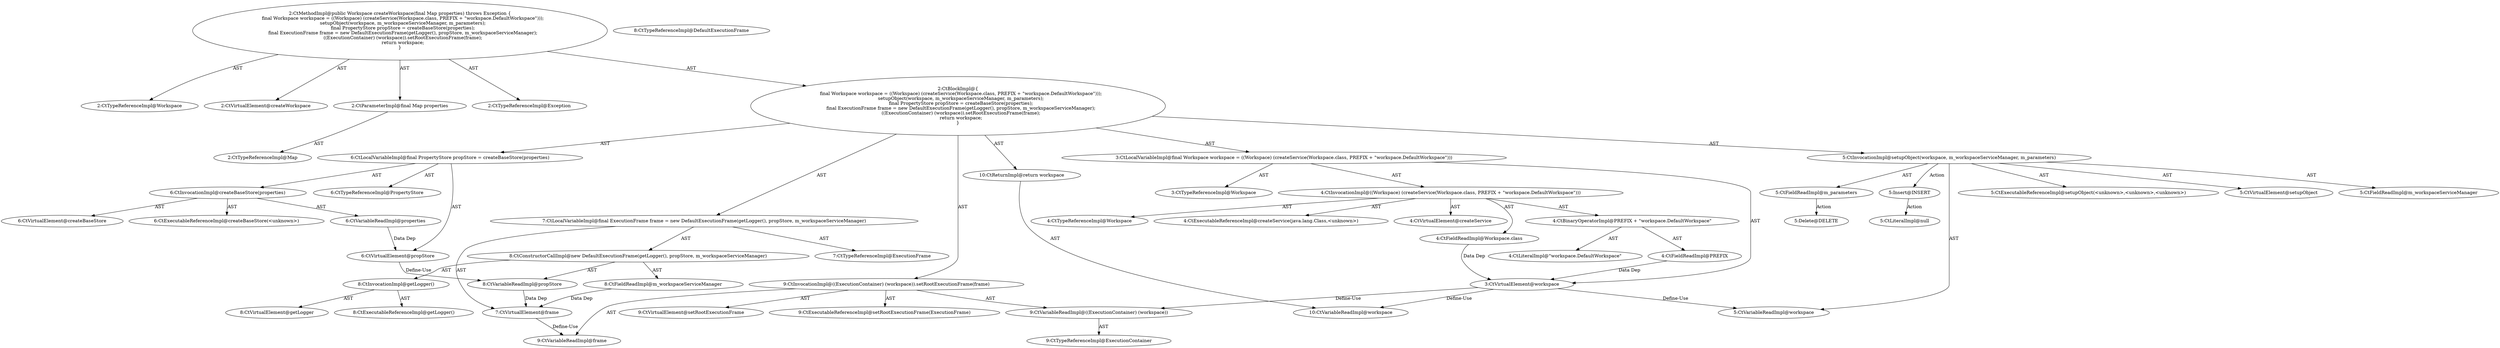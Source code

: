 digraph "createWorkspace#?,Map" {
0 [label="2:CtTypeReferenceImpl@Workspace" shape=ellipse]
1 [label="2:CtVirtualElement@createWorkspace" shape=ellipse]
2 [label="2:CtParameterImpl@final Map properties" shape=ellipse]
3 [label="2:CtTypeReferenceImpl@Map" shape=ellipse]
4 [label="2:CtTypeReferenceImpl@Exception" shape=ellipse]
5 [label="3:CtTypeReferenceImpl@Workspace" shape=ellipse]
6 [label="4:CtExecutableReferenceImpl@createService(java.lang.Class,<unknown>)" shape=ellipse]
7 [label="4:CtVirtualElement@createService" shape=ellipse]
8 [label="4:CtFieldReadImpl@Workspace.class" shape=ellipse]
9 [label="4:CtFieldReadImpl@PREFIX" shape=ellipse]
10 [label="4:CtLiteralImpl@\"workspace.DefaultWorkspace\"" shape=ellipse]
11 [label="4:CtBinaryOperatorImpl@PREFIX + \"workspace.DefaultWorkspace\"" shape=ellipse]
12 [label="4:CtInvocationImpl@((Workspace) (createService(Workspace.class, PREFIX + \"workspace.DefaultWorkspace\")))" shape=ellipse]
13 [label="4:CtTypeReferenceImpl@Workspace" shape=ellipse]
14 [label="3:CtVirtualElement@workspace" shape=ellipse]
15 [label="3:CtLocalVariableImpl@final Workspace workspace = ((Workspace) (createService(Workspace.class, PREFIX + \"workspace.DefaultWorkspace\")))" shape=ellipse]
16 [label="5:CtExecutableReferenceImpl@setupObject(<unknown>,<unknown>,<unknown>)" shape=ellipse]
17 [label="5:CtVirtualElement@setupObject" shape=ellipse]
18 [label="5:CtVariableReadImpl@workspace" shape=ellipse]
19 [label="5:CtFieldReadImpl@m_workspaceServiceManager" shape=ellipse]
20 [label="5:CtFieldReadImpl@m_parameters" shape=ellipse]
21 [label="5:CtInvocationImpl@setupObject(workspace, m_workspaceServiceManager, m_parameters)" shape=ellipse]
22 [label="6:CtTypeReferenceImpl@PropertyStore" shape=ellipse]
23 [label="6:CtExecutableReferenceImpl@createBaseStore(<unknown>)" shape=ellipse]
24 [label="6:CtVirtualElement@createBaseStore" shape=ellipse]
25 [label="6:CtVariableReadImpl@properties" shape=ellipse]
26 [label="6:CtInvocationImpl@createBaseStore(properties)" shape=ellipse]
27 [label="6:CtVirtualElement@propStore" shape=ellipse]
28 [label="6:CtLocalVariableImpl@final PropertyStore propStore = createBaseStore(properties)" shape=ellipse]
29 [label="7:CtTypeReferenceImpl@ExecutionFrame" shape=ellipse]
30 [label="8:CtTypeReferenceImpl@DefaultExecutionFrame" shape=ellipse]
31 [label="8:CtExecutableReferenceImpl@getLogger()" shape=ellipse]
32 [label="8:CtVirtualElement@getLogger" shape=ellipse]
33 [label="8:CtInvocationImpl@getLogger()" shape=ellipse]
34 [label="8:CtVariableReadImpl@propStore" shape=ellipse]
35 [label="8:CtFieldReadImpl@m_workspaceServiceManager" shape=ellipse]
36 [label="8:CtConstructorCallImpl@new DefaultExecutionFrame(getLogger(), propStore, m_workspaceServiceManager)" shape=ellipse]
37 [label="7:CtVirtualElement@frame" shape=ellipse]
38 [label="7:CtLocalVariableImpl@final ExecutionFrame frame = new DefaultExecutionFrame(getLogger(), propStore, m_workspaceServiceManager)" shape=ellipse]
39 [label="9:CtExecutableReferenceImpl@setRootExecutionFrame(ExecutionFrame)" shape=ellipse]
40 [label="9:CtVirtualElement@setRootExecutionFrame" shape=ellipse]
41 [label="9:CtVariableReadImpl@((ExecutionContainer) (workspace))" shape=ellipse]
42 [label="9:CtTypeReferenceImpl@ExecutionContainer" shape=ellipse]
43 [label="9:CtVariableReadImpl@frame" shape=ellipse]
44 [label="9:CtInvocationImpl@((ExecutionContainer) (workspace)).setRootExecutionFrame(frame)" shape=ellipse]
45 [label="10:CtVariableReadImpl@workspace" shape=ellipse]
46 [label="10:CtReturnImpl@return workspace" shape=ellipse]
47 [label="2:CtBlockImpl@\{
    final Workspace workspace = ((Workspace) (createService(Workspace.class, PREFIX + \"workspace.DefaultWorkspace\")));
    setupObject(workspace, m_workspaceServiceManager, m_parameters);
    final PropertyStore propStore = createBaseStore(properties);
    final ExecutionFrame frame = new DefaultExecutionFrame(getLogger(), propStore, m_workspaceServiceManager);
    ((ExecutionContainer) (workspace)).setRootExecutionFrame(frame);
    return workspace;
\}" shape=ellipse]
48 [label="2:CtMethodImpl@public Workspace createWorkspace(final Map properties) throws Exception \{
    final Workspace workspace = ((Workspace) (createService(Workspace.class, PREFIX + \"workspace.DefaultWorkspace\")));
    setupObject(workspace, m_workspaceServiceManager, m_parameters);
    final PropertyStore propStore = createBaseStore(properties);
    final ExecutionFrame frame = new DefaultExecutionFrame(getLogger(), propStore, m_workspaceServiceManager);
    ((ExecutionContainer) (workspace)).setRootExecutionFrame(frame);
    return workspace;
\}" shape=ellipse]
49 [label="5:Delete@DELETE" shape=ellipse]
50 [label="5:Insert@INSERT" shape=ellipse]
51 [label="5:CtLiteralImpl@null" shape=ellipse]
2 -> 3 [label="AST"];
8 -> 14 [label="Data Dep"];
9 -> 14 [label="Data Dep"];
11 -> 9 [label="AST"];
11 -> 10 [label="AST"];
12 -> 7 [label="AST"];
12 -> 13 [label="AST"];
12 -> 6 [label="AST"];
12 -> 8 [label="AST"];
12 -> 11 [label="AST"];
14 -> 18 [label="Define-Use"];
14 -> 41 [label="Define-Use"];
14 -> 45 [label="Define-Use"];
15 -> 14 [label="AST"];
15 -> 5 [label="AST"];
15 -> 12 [label="AST"];
20 -> 49 [label="Action"];
21 -> 17 [label="AST"];
21 -> 16 [label="AST"];
21 -> 18 [label="AST"];
21 -> 19 [label="AST"];
21 -> 20 [label="AST"];
21 -> 50 [label="Action"];
25 -> 27 [label="Data Dep"];
26 -> 24 [label="AST"];
26 -> 23 [label="AST"];
26 -> 25 [label="AST"];
27 -> 34 [label="Define-Use"];
28 -> 27 [label="AST"];
28 -> 22 [label="AST"];
28 -> 26 [label="AST"];
33 -> 32 [label="AST"];
33 -> 31 [label="AST"];
34 -> 37 [label="Data Dep"];
35 -> 37 [label="Data Dep"];
36 -> 33 [label="AST"];
36 -> 34 [label="AST"];
36 -> 35 [label="AST"];
37 -> 43 [label="Define-Use"];
38 -> 37 [label="AST"];
38 -> 29 [label="AST"];
38 -> 36 [label="AST"];
41 -> 42 [label="AST"];
44 -> 40 [label="AST"];
44 -> 41 [label="AST"];
44 -> 39 [label="AST"];
44 -> 43 [label="AST"];
46 -> 45 [label="AST"];
47 -> 15 [label="AST"];
47 -> 21 [label="AST"];
47 -> 28 [label="AST"];
47 -> 38 [label="AST"];
47 -> 44 [label="AST"];
47 -> 46 [label="AST"];
48 -> 1 [label="AST"];
48 -> 0 [label="AST"];
48 -> 2 [label="AST"];
48 -> 4 [label="AST"];
48 -> 47 [label="AST"];
50 -> 51 [label="Action"];
}